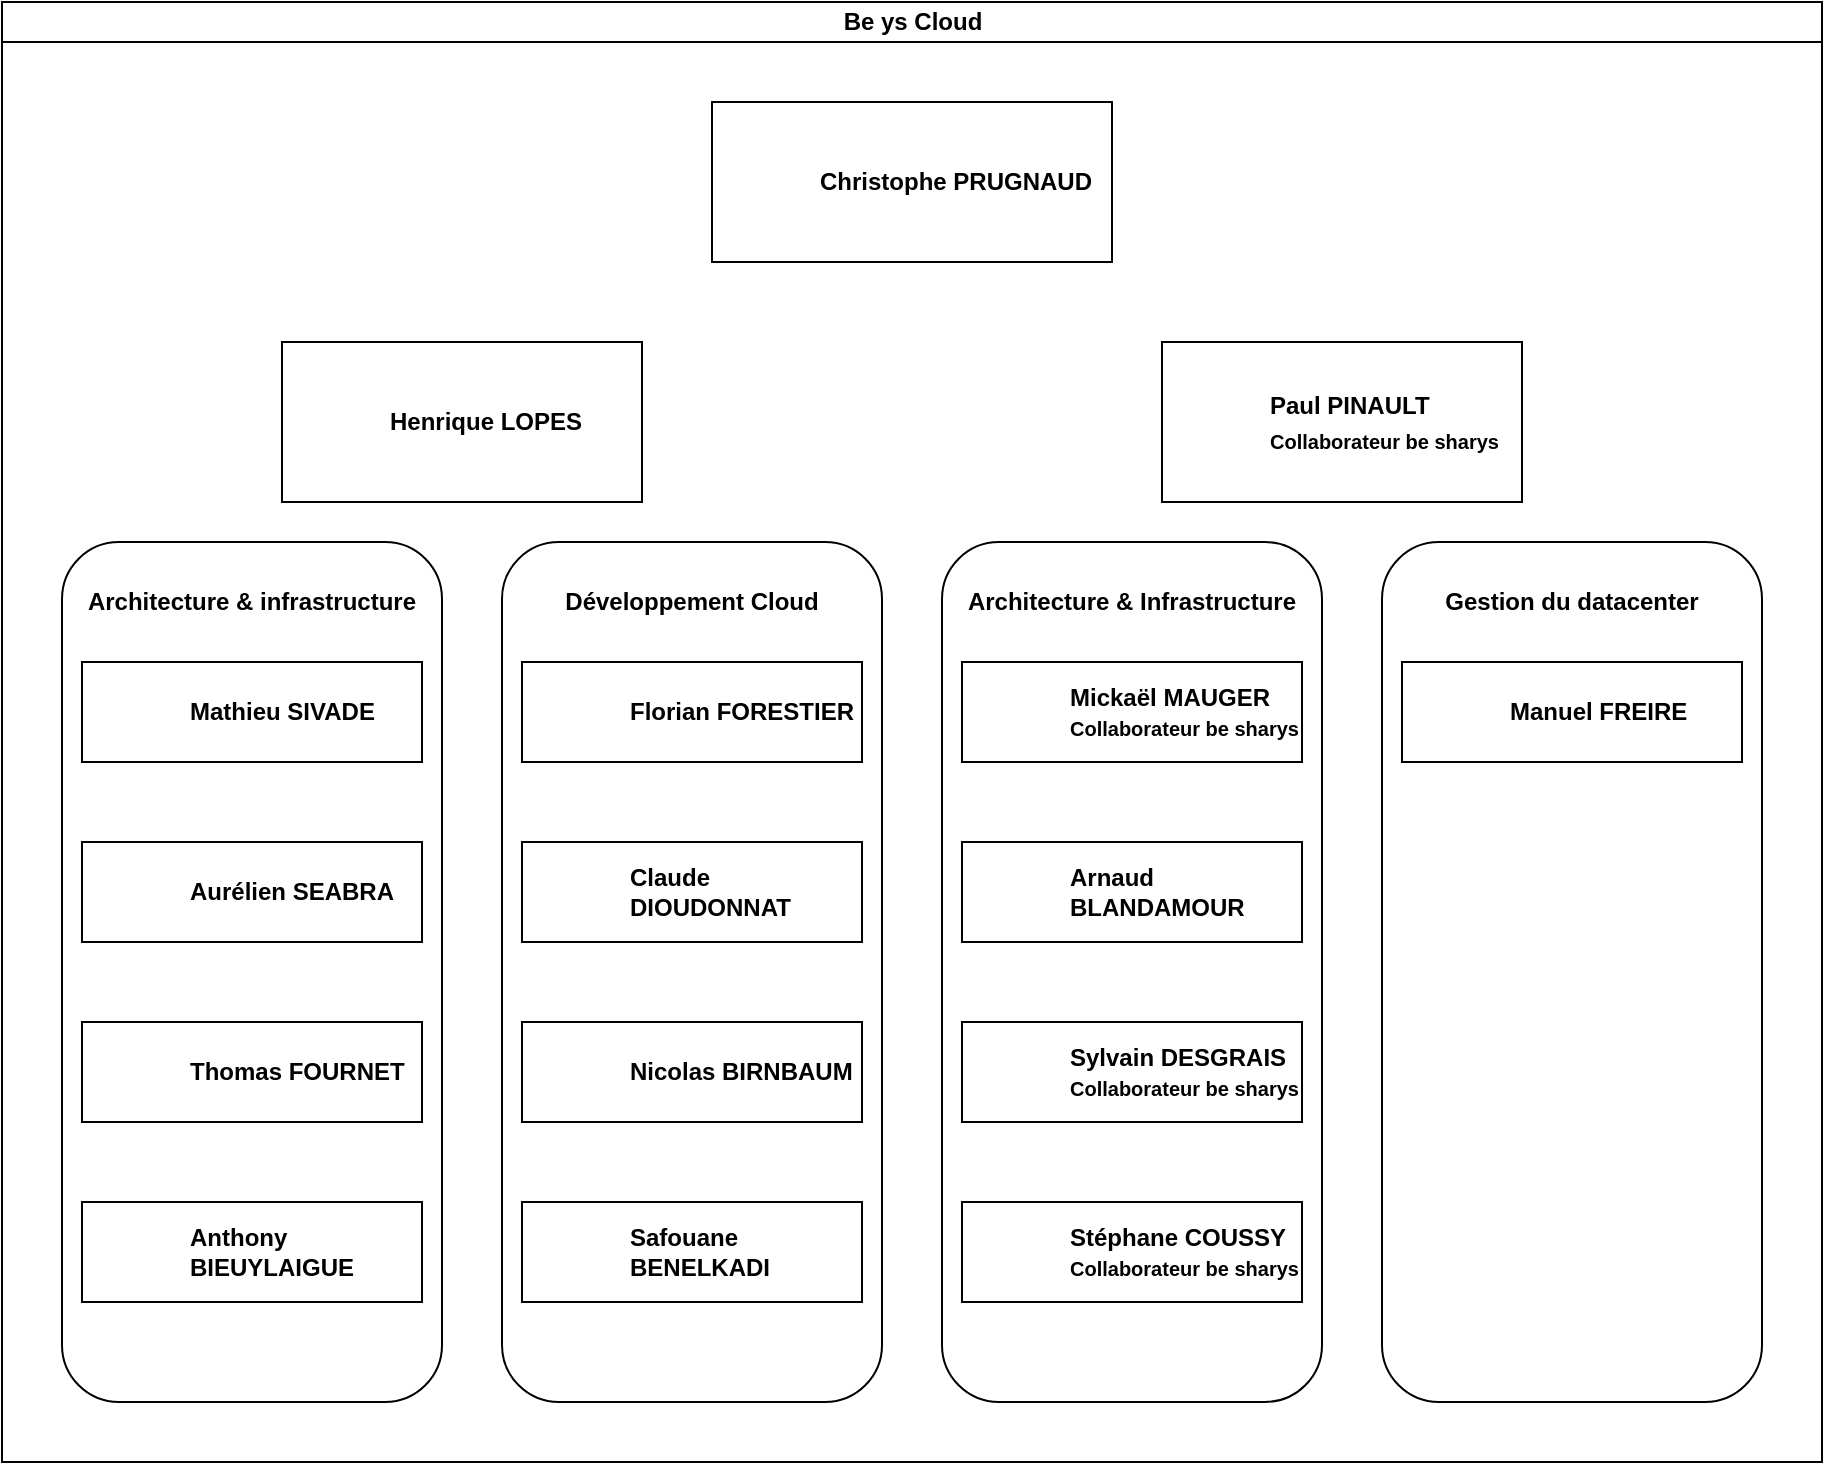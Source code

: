 <mxfile version="14.9.6" type="github">
  <diagram id="prtHgNgQTEPvFCAcTncT" name="Page-1">
    <mxGraphModel dx="1038" dy="579" grid="1" gridSize="10" guides="1" tooltips="1" connect="1" arrows="1" fold="1" page="1" pageScale="1" pageWidth="827" pageHeight="1169" math="0" shadow="0">
      <root>
        <mxCell id="0" />
        <mxCell id="1" parent="0" />
        <mxCell id="dNxyNK7c78bLwvsdeMH5-11" value="Be ys Cloud" style="swimlane;html=1;startSize=20;horizontal=1;containerType=tree;glass=0;" parent="1" vertex="1">
          <mxGeometry x="40" y="40" width="910" height="730" as="geometry" />
        </mxCell>
        <UserObject label="Christophe PRUGNAUD" name="Tessa Miller" position="CFO" location="Office 1" email="me@example.com" placeholders="1" link="https://www.draw.io" id="dNxyNK7c78bLwvsdeMH5-12">
          <mxCell style="label;image=https://cdn3.iconfinder.com/data/icons/user-avatars-1/512/users-9-2-128.png;whiteSpace=wrap;html=1;rounded=0;glass=0;treeMoving=1;treeFolding=1;" parent="dNxyNK7c78bLwvsdeMH5-11" vertex="1">
            <mxGeometry x="355" y="50" width="200" height="80" as="geometry" />
          </mxCell>
        </UserObject>
        <UserObject label="Paul PINAULT&lt;br&gt;&lt;sub&gt;Collaborateur be sharys&lt;/sub&gt;" name="Evan Valet" position="HR Director" location="Office 4" email="me@example.com" placeholders="1" link="https://www.draw.io" id="dNxyNK7c78bLwvsdeMH5-16">
          <mxCell style="label;image=https://cdn3.iconfinder.com/data/icons/user-avatars-1/512/users-9-2-128.png;whiteSpace=wrap;html=1;rounded=0;glass=0;treeFolding=1;treeMoving=1;" parent="dNxyNK7c78bLwvsdeMH5-11" vertex="1">
            <mxGeometry x="580" y="170" width="180" height="80" as="geometry" />
          </mxCell>
        </UserObject>
        <UserObject label="Henrique LOPES" name="Evan Valet" position="HR Director" location="Office 4" email="me@example.com" placeholders="1" link="https://www.draw.io" id="pjYEXD32Xy4nOFSv0eAo-1">
          <mxCell style="label;image=https://cdn3.iconfinder.com/data/icons/user-avatars-1/512/users-9-2-128.png;whiteSpace=wrap;html=1;rounded=0;glass=0;treeFolding=1;treeMoving=1;" parent="dNxyNK7c78bLwvsdeMH5-11" vertex="1">
            <mxGeometry x="140" y="170" width="180" height="80" as="geometry" />
          </mxCell>
        </UserObject>
        <mxCell id="pjYEXD32Xy4nOFSv0eAo-12" value="" style="group" parent="dNxyNK7c78bLwvsdeMH5-11" vertex="1" connectable="0">
          <mxGeometry x="10" y="270" width="230" height="430" as="geometry" />
        </mxCell>
        <mxCell id="pjYEXD32Xy4nOFSv0eAo-5" value="" style="rounded=1;whiteSpace=wrap;html=1;" parent="pjYEXD32Xy4nOFSv0eAo-12" vertex="1">
          <mxGeometry x="20" width="190" height="430" as="geometry" />
        </mxCell>
        <mxCell id="pjYEXD32Xy4nOFSv0eAo-7" value="&lt;b&gt;Architecture &amp;amp; infrastructure&lt;/b&gt;" style="text;html=1;strokeColor=none;fillColor=none;align=center;verticalAlign=middle;whiteSpace=wrap;rounded=0;" parent="pjYEXD32Xy4nOFSv0eAo-12" vertex="1">
          <mxGeometry y="20" width="230" height="20" as="geometry" />
        </mxCell>
        <UserObject label="Mathieu SIVADE" name="Evan Valet" position="HR Director" location="Office 4" email="me@example.com" placeholders="1" link="https://www.draw.io" id="pjYEXD32Xy4nOFSv0eAo-8">
          <mxCell style="label;image=https://cdn3.iconfinder.com/data/icons/user-avatars-1/512/users-9-2-128.png;whiteSpace=wrap;html=1;rounded=0;glass=0;treeFolding=1;treeMoving=1;" parent="pjYEXD32Xy4nOFSv0eAo-12" vertex="1">
            <mxGeometry x="30" y="60" width="170" height="50" as="geometry" />
          </mxCell>
        </UserObject>
        <UserObject label="Aurélien SEABRA" name="Evan Valet" position="HR Director" location="Office 4" email="me@example.com" placeholders="1" link="https://www.draw.io" id="pjYEXD32Xy4nOFSv0eAo-9">
          <mxCell style="label;image=https://cdn3.iconfinder.com/data/icons/user-avatars-1/512/users-9-2-128.png;whiteSpace=wrap;html=1;rounded=0;glass=0;treeFolding=1;treeMoving=1;" parent="pjYEXD32Xy4nOFSv0eAo-12" vertex="1">
            <mxGeometry x="30" y="150" width="170" height="50" as="geometry" />
          </mxCell>
        </UserObject>
        <UserObject label="Thomas FOURNET" name="Evan Valet" position="HR Director" location="Office 4" email="me@example.com" placeholders="1" link="https://www.draw.io" id="pjYEXD32Xy4nOFSv0eAo-11">
          <mxCell style="label;image=https://cdn3.iconfinder.com/data/icons/user-avatars-1/512/users-9-2-128.png;whiteSpace=wrap;html=1;rounded=0;glass=0;treeFolding=1;treeMoving=1;" parent="pjYEXD32Xy4nOFSv0eAo-12" vertex="1">
            <mxGeometry x="30" y="240" width="170" height="50" as="geometry" />
          </mxCell>
        </UserObject>
        <UserObject label="Anthony BIEUYLAIGUE" name="Evan Valet" position="HR Director" location="Office 4" email="me@example.com" placeholders="1" link="https://www.draw.io" id="pjYEXD32Xy4nOFSv0eAo-10">
          <mxCell style="label;image=https://cdn3.iconfinder.com/data/icons/user-avatars-1/512/users-9-2-128.png;whiteSpace=wrap;html=1;rounded=0;glass=0;treeFolding=1;treeMoving=1;" parent="pjYEXD32Xy4nOFSv0eAo-12" vertex="1">
            <mxGeometry x="30" y="330" width="170" height="50" as="geometry" />
          </mxCell>
        </UserObject>
        <mxCell id="pjYEXD32Xy4nOFSv0eAo-14" value="" style="group" parent="dNxyNK7c78bLwvsdeMH5-11" vertex="1" connectable="0">
          <mxGeometry x="230" y="270" width="230" height="430" as="geometry" />
        </mxCell>
        <mxCell id="pjYEXD32Xy4nOFSv0eAo-15" value="" style="rounded=1;whiteSpace=wrap;html=1;" parent="pjYEXD32Xy4nOFSv0eAo-14" vertex="1">
          <mxGeometry x="20" width="190" height="430" as="geometry" />
        </mxCell>
        <mxCell id="pjYEXD32Xy4nOFSv0eAo-16" value="&lt;b&gt;Développement Cloud&lt;/b&gt;" style="text;html=1;strokeColor=none;fillColor=none;align=center;verticalAlign=middle;whiteSpace=wrap;rounded=0;" parent="pjYEXD32Xy4nOFSv0eAo-14" vertex="1">
          <mxGeometry y="20" width="230" height="20" as="geometry" />
        </mxCell>
        <UserObject label="Florian FORESTIER" name="Evan Valet" position="HR Director" location="Office 4" email="me@example.com" placeholders="1" link="https://www.draw.io" id="pjYEXD32Xy4nOFSv0eAo-17">
          <mxCell style="label;image=https://cdn3.iconfinder.com/data/icons/user-avatars-1/512/users-9-2-128.png;whiteSpace=wrap;html=1;rounded=0;glass=0;treeFolding=1;treeMoving=1;" parent="pjYEXD32Xy4nOFSv0eAo-14" vertex="1">
            <mxGeometry x="30" y="60" width="170" height="50" as="geometry" />
          </mxCell>
        </UserObject>
        <UserObject label="Claude DIOUDONNAT" name="Evan Valet" position="HR Director" location="Office 4" email="me@example.com" placeholders="1" link="https://www.draw.io" id="pjYEXD32Xy4nOFSv0eAo-18">
          <mxCell style="label;image=https://cdn3.iconfinder.com/data/icons/user-avatars-1/512/users-9-2-128.png;whiteSpace=wrap;html=1;rounded=0;glass=0;treeFolding=1;treeMoving=1;" parent="pjYEXD32Xy4nOFSv0eAo-14" vertex="1">
            <mxGeometry x="30" y="150" width="170" height="50" as="geometry" />
          </mxCell>
        </UserObject>
        <UserObject label="Nicolas BIRNBAUM" name="Evan Valet" position="HR Director" location="Office 4" email="me@example.com" placeholders="1" link="https://www.draw.io" id="pjYEXD32Xy4nOFSv0eAo-19">
          <mxCell style="label;image=https://cdn3.iconfinder.com/data/icons/user-avatars-1/512/users-9-2-128.png;whiteSpace=wrap;html=1;rounded=0;glass=0;treeFolding=1;treeMoving=1;" parent="pjYEXD32Xy4nOFSv0eAo-14" vertex="1">
            <mxGeometry x="30" y="240" width="170" height="50" as="geometry" />
          </mxCell>
        </UserObject>
        <UserObject label="Safouane BENELKADI" name="Evan Valet" position="HR Director" location="Office 4" email="me@example.com" placeholders="1" link="https://www.draw.io" id="pjYEXD32Xy4nOFSv0eAo-20">
          <mxCell style="label;image=https://cdn3.iconfinder.com/data/icons/user-avatars-1/512/users-9-2-128.png;whiteSpace=wrap;html=1;rounded=0;glass=0;treeFolding=1;treeMoving=1;" parent="pjYEXD32Xy4nOFSv0eAo-14" vertex="1">
            <mxGeometry x="30" y="330" width="170" height="50" as="geometry" />
          </mxCell>
        </UserObject>
        <mxCell id="pjYEXD32Xy4nOFSv0eAo-22" value="" style="group" parent="dNxyNK7c78bLwvsdeMH5-11" vertex="1" connectable="0">
          <mxGeometry x="450" y="270" width="230" height="430" as="geometry" />
        </mxCell>
        <mxCell id="pjYEXD32Xy4nOFSv0eAo-23" value="" style="rounded=1;whiteSpace=wrap;html=1;" parent="pjYEXD32Xy4nOFSv0eAo-22" vertex="1">
          <mxGeometry x="20" width="190" height="430" as="geometry" />
        </mxCell>
        <mxCell id="pjYEXD32Xy4nOFSv0eAo-24" value="&lt;b&gt;Architecture &amp;amp; Infrastructure&lt;/b&gt;" style="text;html=1;strokeColor=none;fillColor=none;align=center;verticalAlign=middle;whiteSpace=wrap;rounded=0;" parent="pjYEXD32Xy4nOFSv0eAo-22" vertex="1">
          <mxGeometry y="20" width="230" height="20" as="geometry" />
        </mxCell>
        <UserObject label="Mickaël MAUGER&lt;br&gt;&lt;span style=&quot;font-size: 10px&quot;&gt;Collaborateur be sharys&lt;/span&gt;" name="Evan Valet" position="HR Director" location="Office 4" email="me@example.com" placeholders="1" link="https://www.draw.io" id="pjYEXD32Xy4nOFSv0eAo-25">
          <mxCell style="label;image=https://cdn3.iconfinder.com/data/icons/user-avatars-1/512/users-9-2-128.png;whiteSpace=wrap;html=1;rounded=0;glass=0;treeFolding=1;treeMoving=1;" parent="pjYEXD32Xy4nOFSv0eAo-22" vertex="1">
            <mxGeometry x="30" y="60" width="170" height="50" as="geometry" />
          </mxCell>
        </UserObject>
        <UserObject label="Arnaud BLANDAMOUR" name="Evan Valet" position="HR Director" location="Office 4" email="me@example.com" placeholders="1" link="https://www.draw.io" id="pjYEXD32Xy4nOFSv0eAo-26">
          <mxCell style="label;image=https://cdn3.iconfinder.com/data/icons/user-avatars-1/512/users-9-2-128.png;whiteSpace=wrap;html=1;rounded=0;glass=0;treeFolding=1;treeMoving=1;" parent="pjYEXD32Xy4nOFSv0eAo-22" vertex="1">
            <mxGeometry x="30" y="150" width="170" height="50" as="geometry" />
          </mxCell>
        </UserObject>
        <UserObject label="Sylvain DESGRAIS&lt;br&gt;&lt;span style=&quot;font-size: 10px&quot;&gt;Collaborateur be sharys&lt;/span&gt;" name="Evan Valet" position="HR Director" location="Office 4" email="me@example.com" placeholders="1" link="https://www.draw.io" id="pjYEXD32Xy4nOFSv0eAo-27">
          <mxCell style="label;image=https://cdn3.iconfinder.com/data/icons/user-avatars-1/512/users-9-2-128.png;whiteSpace=wrap;html=1;rounded=0;glass=0;treeFolding=1;treeMoving=1;" parent="pjYEXD32Xy4nOFSv0eAo-22" vertex="1">
            <mxGeometry x="30" y="240" width="170" height="50" as="geometry" />
          </mxCell>
        </UserObject>
        <UserObject label="Stéphane COUSSY&lt;br&gt;&lt;span style=&quot;font-size: 10px&quot;&gt;Collaborateur be sharys&lt;/span&gt;" name="Evan Valet" position="HR Director" location="Office 4" email="me@example.com" placeholders="1" link="https://www.draw.io" id="pjYEXD32Xy4nOFSv0eAo-28">
          <mxCell style="label;image=https://cdn3.iconfinder.com/data/icons/user-avatars-1/512/users-9-2-128.png;whiteSpace=wrap;html=1;rounded=0;glass=0;treeFolding=1;treeMoving=1;" parent="pjYEXD32Xy4nOFSv0eAo-22" vertex="1">
            <mxGeometry x="30" y="330" width="170" height="50" as="geometry" />
          </mxCell>
        </UserObject>
        <mxCell id="pjYEXD32Xy4nOFSv0eAo-29" value="" style="group" parent="dNxyNK7c78bLwvsdeMH5-11" vertex="1" connectable="0">
          <mxGeometry x="670" y="270" width="230" height="430" as="geometry" />
        </mxCell>
        <mxCell id="pjYEXD32Xy4nOFSv0eAo-30" value="" style="rounded=1;whiteSpace=wrap;html=1;" parent="pjYEXD32Xy4nOFSv0eAo-29" vertex="1">
          <mxGeometry x="20" width="190" height="430" as="geometry" />
        </mxCell>
        <mxCell id="pjYEXD32Xy4nOFSv0eAo-31" value="&lt;b&gt;Gestion du datacenter&lt;/b&gt;" style="text;html=1;strokeColor=none;fillColor=none;align=center;verticalAlign=middle;whiteSpace=wrap;rounded=0;" parent="pjYEXD32Xy4nOFSv0eAo-29" vertex="1">
          <mxGeometry y="20" width="230" height="20" as="geometry" />
        </mxCell>
        <UserObject label="Manuel FREIRE" name="Evan Valet" position="HR Director" location="Office 4" email="me@example.com" placeholders="1" link="https://www.draw.io" id="pjYEXD32Xy4nOFSv0eAo-32">
          <mxCell style="label;image=https://cdn3.iconfinder.com/data/icons/user-avatars-1/512/users-9-2-128.png;whiteSpace=wrap;html=1;rounded=0;glass=0;treeFolding=1;treeMoving=1;" parent="pjYEXD32Xy4nOFSv0eAo-29" vertex="1">
            <mxGeometry x="30" y="60" width="170" height="50" as="geometry" />
          </mxCell>
        </UserObject>
      </root>
    </mxGraphModel>
  </diagram>
</mxfile>
